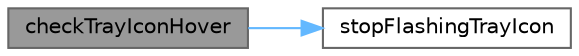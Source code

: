 digraph "checkTrayIconHover"
{
 // LATEX_PDF_SIZE
  bgcolor="transparent";
  edge [fontname=Helvetica,fontsize=10,labelfontname=Helvetica,labelfontsize=10];
  node [fontname=Helvetica,fontsize=10,shape=box,height=0.2,width=0.4];
  rankdir="LR";
  Node1 [id="Node000001",label="checkTrayIconHover",height=0.2,width=0.4,color="gray40", fillcolor="grey60", style="filled", fontcolor="black",tooltip="检查鼠标是否悬停在托盘图标上"];
  Node1 -> Node2 [id="edge1_Node000001_Node000002",color="steelblue1",style="solid",tooltip=" "];
  Node2 [id="Node000002",label="stopFlashingTrayIcon",height=0.2,width=0.4,color="grey40", fillcolor="white", style="filled",URL="$class_my_tray_icon.html#a08fef395b5141b2c62afda74babfc567",tooltip="停止托盘图标闪烁"];
}
